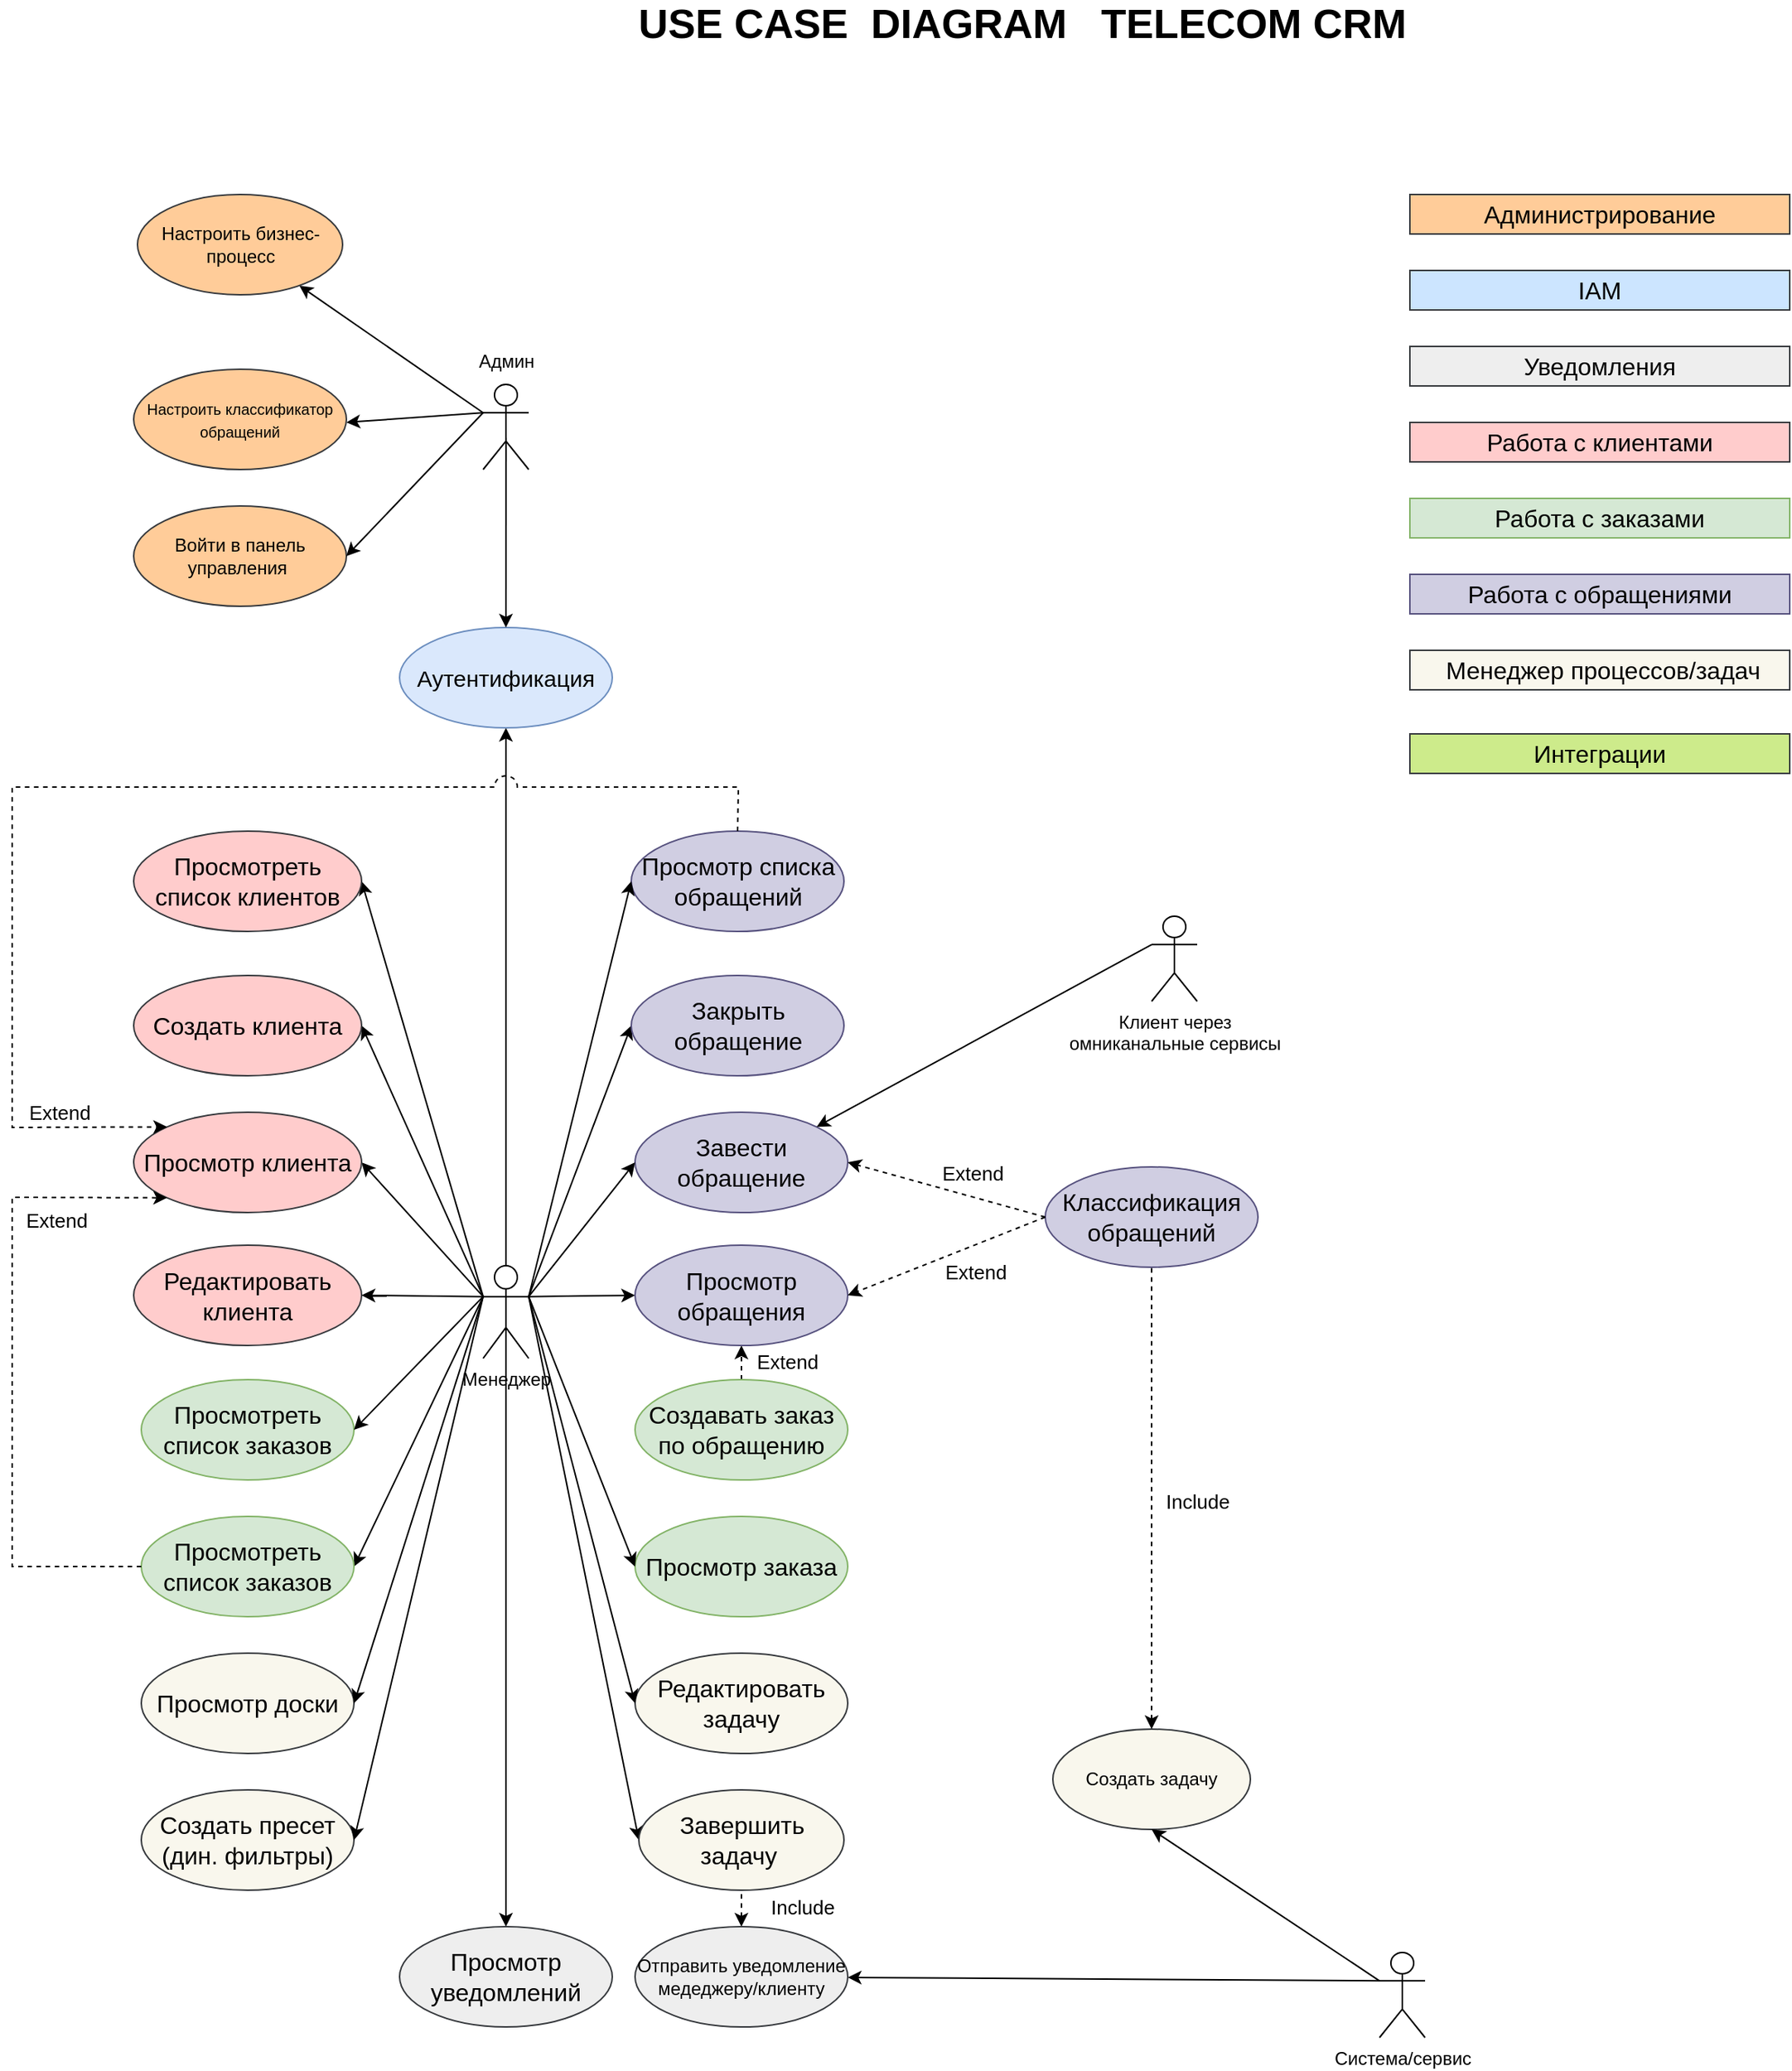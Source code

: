 <mxfile version="18.1.2" type="device" pages="2"><diagram id="3NnwOMJHamL7-VerhTuL" name="Final with Inc/Ext"><mxGraphModel dx="2195" dy="2674" grid="1" gridSize="10" guides="1" tooltips="1" connect="1" arrows="1" fold="1" page="1" pageScale="1" pageWidth="827" pageHeight="1169" math="0" shadow="0"><root><mxCell id="0"/><mxCell id="1" parent="0"/><mxCell id="HpeyTTc4D2hZRkjkHKIt-4" style="edgeStyle=none;rounded=0;orthogonalLoop=1;jettySize=auto;html=1;exitX=0.5;exitY=0.5;exitDx=0;exitDy=0;exitPerimeter=0;" parent="1" source="HpeyTTc4D2hZRkjkHKIt-22" target="HpeyTTc4D2hZRkjkHKIt-32" edge="1"><mxGeometry relative="1" as="geometry"><Array as="points"/></mxGeometry></mxCell><mxCell id="HpeyTTc4D2hZRkjkHKIt-5" style="edgeStyle=none;rounded=0;orthogonalLoop=1;jettySize=auto;html=1;startArrow=none;exitX=0.5;exitY=0;exitDx=0;exitDy=0;exitPerimeter=0;" parent="1" source="HpeyTTc4D2hZRkjkHKIt-22" target="HpeyTTc4D2hZRkjkHKIt-103" edge="1"><mxGeometry relative="1" as="geometry"/></mxCell><mxCell id="HpeyTTc4D2hZRkjkHKIt-9" style="edgeStyle=none;rounded=0;orthogonalLoop=1;jettySize=auto;html=1;entryX=1;entryY=0.5;entryDx=0;entryDy=0;exitX=0;exitY=0.333;exitDx=0;exitDy=0;exitPerimeter=0;" parent="1" source="HpeyTTc4D2hZRkjkHKIt-22" target="HpeyTTc4D2hZRkjkHKIt-109" edge="1"><mxGeometry relative="1" as="geometry"/></mxCell><mxCell id="HpeyTTc4D2hZRkjkHKIt-10" style="edgeStyle=none;rounded=0;orthogonalLoop=1;jettySize=auto;html=1;entryX=1;entryY=0.5;entryDx=0;entryDy=0;startArrow=none;exitX=0;exitY=0.333;exitDx=0;exitDy=0;exitPerimeter=0;" parent="1" source="HpeyTTc4D2hZRkjkHKIt-22" target="HpeyTTc4D2hZRkjkHKIt-52" edge="1"><mxGeometry relative="1" as="geometry"/></mxCell><mxCell id="HpeyTTc4D2hZRkjkHKIt-12" style="edgeStyle=none;rounded=0;orthogonalLoop=1;jettySize=auto;html=1;entryX=1;entryY=0.5;entryDx=0;entryDy=0;exitX=0;exitY=0.333;exitDx=0;exitDy=0;exitPerimeter=0;" parent="1" source="HpeyTTc4D2hZRkjkHKIt-22" target="HpeyTTc4D2hZRkjkHKIt-53" edge="1"><mxGeometry relative="1" as="geometry"><Array as="points"/><mxPoint x="-490" y="-300" as="sourcePoint"/></mxGeometry></mxCell><mxCell id="HpeyTTc4D2hZRkjkHKIt-14" style="edgeStyle=none;rounded=0;orthogonalLoop=1;jettySize=auto;html=1;exitX=0.5;exitY=0;exitDx=0;exitDy=0;dashed=1;entryX=0.5;entryY=1;entryDx=0;entryDy=0;" parent="1" source="HpeyTTc4D2hZRkjkHKIt-38" target="HpeyTTc4D2hZRkjkHKIt-60" edge="1"><mxGeometry relative="1" as="geometry"><mxPoint x="-470" y="40" as="sourcePoint"/><mxPoint x="-790" y="-450" as="targetPoint"/></mxGeometry></mxCell><mxCell id="Ox4HFMPkr_ggtgpwSCBv-1" value="&lt;font style=&quot;font-size: 13px&quot;&gt;Extend&lt;/font&gt;" style="edgeLabel;html=1;align=center;verticalAlign=middle;resizable=0;points=[];" parent="HpeyTTc4D2hZRkjkHKIt-14" vertex="1" connectable="0"><mxGeometry x="-0.311" y="3" relative="1" as="geometry"><mxPoint x="33" y="-4" as="offset"/></mxGeometry></mxCell><mxCell id="HpeyTTc4D2hZRkjkHKIt-15" style="edgeStyle=none;rounded=0;orthogonalLoop=1;jettySize=auto;html=1;startArrow=none;exitX=0;exitY=0.333;exitDx=0;exitDy=0;exitPerimeter=0;entryX=1;entryY=0.5;entryDx=0;entryDy=0;" parent="1" source="HpeyTTc4D2hZRkjkHKIt-22" target="HpeyTTc4D2hZRkjkHKIt-57" edge="1"><mxGeometry relative="1" as="geometry"/></mxCell><mxCell id="HpeyTTc4D2hZRkjkHKIt-17" style="edgeStyle=none;rounded=0;orthogonalLoop=1;jettySize=auto;html=1;entryX=0;entryY=0.5;entryDx=0;entryDy=0;exitX=1;exitY=0.333;exitDx=0;exitDy=0;exitPerimeter=0;" parent="1" source="HpeyTTc4D2hZRkjkHKIt-22" target="HpeyTTc4D2hZRkjkHKIt-60" edge="1"><mxGeometry relative="1" as="geometry"><mxPoint x="-470" y="-355" as="sourcePoint"/></mxGeometry></mxCell><mxCell id="HpeyTTc4D2hZRkjkHKIt-19" style="edgeStyle=none;rounded=0;orthogonalLoop=1;jettySize=auto;html=1;entryX=0;entryY=0.5;entryDx=0;entryDy=0;exitX=1;exitY=0.333;exitDx=0;exitDy=0;exitPerimeter=0;" parent="1" source="HpeyTTc4D2hZRkjkHKIt-22" target="HpeyTTc4D2hZRkjkHKIt-61" edge="1"><mxGeometry relative="1" as="geometry"><mxPoint x="-460" y="-290" as="sourcePoint"/></mxGeometry></mxCell><mxCell id="HpeyTTc4D2hZRkjkHKIt-20" style="edgeStyle=none;rounded=0;orthogonalLoop=1;jettySize=auto;html=1;entryX=0;entryY=0.5;entryDx=0;entryDy=0;exitX=1;exitY=0.333;exitDx=0;exitDy=0;exitPerimeter=0;" parent="1" source="HpeyTTc4D2hZRkjkHKIt-22" target="HpeyTTc4D2hZRkjkHKIt-106" edge="1"><mxGeometry relative="1" as="geometry"/></mxCell><mxCell id="HpeyTTc4D2hZRkjkHKIt-22" value="Менеджер" style="shape=umlActor;verticalLabelPosition=bottom;verticalAlign=top;html=1;" parent="1" vertex="1"><mxGeometry x="-490" y="-315" width="30" height="61" as="geometry"/></mxCell><mxCell id="HpeyTTc4D2hZRkjkHKIt-28" value="&lt;font style=&quot;font-size: 16px;&quot;&gt;Завести обращение&lt;/font&gt;" style="ellipse;whiteSpace=wrap;html=1;fillColor=#d0cee2;strokeColor=#56517e;" parent="1" vertex="1"><mxGeometry x="-390" y="-416" width="140" height="66" as="geometry"/></mxCell><mxCell id="HpeyTTc4D2hZRkjkHKIt-29" value="&lt;b&gt;&lt;font style=&quot;font-size: 27px&quot;&gt;USE CASE&amp;nbsp; DIAGRAM&amp;nbsp; &amp;nbsp;TELECOM CRM&lt;/font&gt;&lt;/b&gt;" style="text;html=1;strokeColor=none;fillColor=none;align=center;verticalAlign=middle;whiteSpace=wrap;rounded=0;" parent="1" vertex="1"><mxGeometry x="-500" y="-1140" width="730" height="16" as="geometry"/></mxCell><mxCell id="HpeyTTc4D2hZRkjkHKIt-32" value="&lt;font style=&quot;font-size: 16px;&quot;&gt;Просмотр&lt;br&gt;уведомлений&lt;/font&gt;" style="ellipse;whiteSpace=wrap;html=1;fillColor=#eeeeee;strokeColor=#36393d;" parent="1" vertex="1"><mxGeometry x="-545" y="120" width="140" height="66" as="geometry"/></mxCell><mxCell id="HpeyTTc4D2hZRkjkHKIt-33" style="edgeStyle=none;rounded=0;orthogonalLoop=1;jettySize=auto;html=1;entryX=1;entryY=0;entryDx=0;entryDy=0;exitX=0;exitY=0.333;exitDx=0;exitDy=0;exitPerimeter=0;" parent="1" source="HpeyTTc4D2hZRkjkHKIt-37" target="HpeyTTc4D2hZRkjkHKIt-28" edge="1"><mxGeometry relative="1" as="geometry"><mxPoint x="463.277" y="-545.135" as="targetPoint"/><mxPoint x="362.5" y="-464.239" as="sourcePoint"/></mxGeometry></mxCell><mxCell id="HpeyTTc4D2hZRkjkHKIt-38" value="&lt;span style=&quot;font-size: 12pt ; font-family: &amp;#34;calibri&amp;#34; , sans-serif&quot;&gt;Создавать заказ по обращению&lt;/span&gt;" style="ellipse;whiteSpace=wrap;html=1;fillColor=#d5e8d4;strokeColor=#82b366;" parent="1" vertex="1"><mxGeometry x="-390" y="-240" width="140" height="66" as="geometry"/></mxCell><mxCell id="HpeyTTc4D2hZRkjkHKIt-40" value="Войти в панель управления&amp;nbsp;" style="ellipse;whiteSpace=wrap;html=1;fillColor=#ffcc99;strokeColor=#36393d;" parent="1" vertex="1"><mxGeometry x="-720" y="-815" width="140" height="66" as="geometry"/></mxCell><mxCell id="HpeyTTc4D2hZRkjkHKIt-41" value="&lt;font style=&quot;font-size: 10px&quot;&gt;&lt;span style=&quot;font-family: &amp;#34;calibri&amp;#34; , sans-serif&quot;&gt;Настроить&lt;/span&gt;&amp;nbsp;классификатор обращений&lt;/font&gt;" style="ellipse;whiteSpace=wrap;html=1;fillColor=#ffcc99;strokeColor=#36393d;" parent="1" vertex="1"><mxGeometry x="-720" y="-905" width="140" height="66" as="geometry"/></mxCell><mxCell id="HpeyTTc4D2hZRkjkHKIt-42" style="edgeStyle=none;rounded=0;orthogonalLoop=1;jettySize=auto;html=1;exitX=0;exitY=0.333;exitDx=0;exitDy=0;exitPerimeter=0;" parent="1" source="HpeyTTc4D2hZRkjkHKIt-45" edge="1"><mxGeometry relative="1" as="geometry"><mxPoint x="-580" y="-870" as="targetPoint"/></mxGeometry></mxCell><mxCell id="HpeyTTc4D2hZRkjkHKIt-43" style="edgeStyle=none;rounded=0;orthogonalLoop=1;jettySize=auto;html=1;exitX=0;exitY=0.333;exitDx=0;exitDy=0;exitPerimeter=0;entryX=1;entryY=0.5;entryDx=0;entryDy=0;" parent="1" source="HpeyTTc4D2hZRkjkHKIt-45" target="HpeyTTc4D2hZRkjkHKIt-40" edge="1"><mxGeometry relative="1" as="geometry"/></mxCell><mxCell id="HpeyTTc4D2hZRkjkHKIt-44" style="edgeStyle=none;rounded=0;orthogonalLoop=1;jettySize=auto;html=1;exitX=0;exitY=0.333;exitDx=0;exitDy=0;exitPerimeter=0;" parent="1" source="HpeyTTc4D2hZRkjkHKIt-45" target="HpeyTTc4D2hZRkjkHKIt-78" edge="1"><mxGeometry relative="1" as="geometry"/></mxCell><mxCell id="HpeyTTc4D2hZRkjkHKIt-45" value="Админ" style="shape=umlActor;verticalLabelPosition=bottom;verticalAlign=top;html=1;align=center;horizontal=1;spacingRight=0;spacingTop=-85;" parent="1" vertex="1"><mxGeometry x="-490" y="-895" width="30" height="56" as="geometry"/></mxCell><mxCell id="HpeyTTc4D2hZRkjkHKIt-47" value="&lt;span style=&quot;font-size: 12pt ; font-family: &amp;#34;calibri&amp;#34; , sans-serif&quot;&gt;IAM&lt;/span&gt;" style="rounded=0;whiteSpace=wrap;html=1;fillColor=#cce5ff;strokeColor=#36393d;" parent="1" vertex="1"><mxGeometry x="120" y="-970" width="250" height="26" as="geometry"/></mxCell><mxCell id="HpeyTTc4D2hZRkjkHKIt-48" value="&lt;span style=&quot;font-size: 12pt ; font-family: &amp;quot;calibri&amp;quot; , sans-serif&quot;&gt;Уведомления&lt;/span&gt;" style="rounded=0;whiteSpace=wrap;html=1;fillColor=#eeeeee;strokeColor=#36393d;" parent="1" vertex="1"><mxGeometry x="120" y="-920" width="250" height="26" as="geometry"/></mxCell><mxCell id="HpeyTTc4D2hZRkjkHKIt-50" value="&lt;font face=&quot;calibri, sans-serif&quot;&gt;&lt;span style=&quot;font-size: 16px&quot;&gt;Администрирование&lt;/span&gt;&lt;/font&gt;" style="rounded=0;whiteSpace=wrap;html=1;fillColor=#ffcc99;strokeColor=#36393d;" parent="1" vertex="1"><mxGeometry x="120" y="-1020" width="250" height="26" as="geometry"/></mxCell><mxCell id="HpeyTTc4D2hZRkjkHKIt-51" value="&lt;span style=&quot;font-size: 12pt ; font-family: &amp;#34;calibri&amp;#34; , sans-serif&quot;&gt;Работа с клиентами&lt;/span&gt;" style="rounded=0;whiteSpace=wrap;html=1;fillColor=#ffcccc;strokeColor=#36393d;" parent="1" vertex="1"><mxGeometry x="120" y="-870" width="250" height="26" as="geometry"/></mxCell><mxCell id="HpeyTTc4D2hZRkjkHKIt-52" value="&lt;span style=&quot;font-size: 12pt ; font-family: &amp;#34;calibri&amp;#34; , sans-serif&quot;&gt;Просмотреть список клиентов&lt;/span&gt;" style="ellipse;whiteSpace=wrap;html=1;fillColor=#ffcccc;strokeColor=#36393d;" parent="1" vertex="1"><mxGeometry x="-720" y="-601" width="150" height="66" as="geometry"/></mxCell><mxCell id="HpeyTTc4D2hZRkjkHKIt-53" value="&lt;span style=&quot;font-size: 12pt ; font-family: &amp;#34;calibri&amp;#34; , sans-serif&quot;&gt;Создать клиента&lt;/span&gt;" style="ellipse;whiteSpace=wrap;html=1;fillColor=#ffcccc;strokeColor=#36393d;" parent="1" vertex="1"><mxGeometry x="-720" y="-506" width="150" height="66" as="geometry"/></mxCell><mxCell id="HpeyTTc4D2hZRkjkHKIt-54" value="&lt;span style=&quot;font-size: 12pt ; font-family: &amp;#34;calibri&amp;#34; , sans-serif&quot;&gt;Работа с заказами&lt;/span&gt;" style="rounded=0;whiteSpace=wrap;html=1;fillColor=#d5e8d4;strokeColor=#82b366;" parent="1" vertex="1"><mxGeometry x="120" y="-820" width="250" height="26" as="geometry"/></mxCell><mxCell id="HpeyTTc4D2hZRkjkHKIt-57" value="&lt;span style=&quot;font-size: 12pt ; font-family: &amp;#34;calibri&amp;#34; , sans-serif&quot;&gt;Просмотреть список заказов&lt;/span&gt;" style="ellipse;whiteSpace=wrap;html=1;fillColor=#d5e8d4;strokeColor=#82b366;" parent="1" vertex="1"><mxGeometry x="-715" y="-150" width="140" height="66" as="geometry"/></mxCell><mxCell id="HpeyTTc4D2hZRkjkHKIt-59" value="&lt;span style=&quot;font-size: 12pt ; font-family: &amp;#34;calibri&amp;#34; , sans-serif&quot;&gt;Работа с обращениями&lt;/span&gt;" style="rounded=0;whiteSpace=wrap;html=1;fillColor=#d0cee2;strokeColor=#56517e;" parent="1" vertex="1"><mxGeometry x="120" y="-770" width="250" height="26" as="geometry"/></mxCell><mxCell id="HpeyTTc4D2hZRkjkHKIt-60" value="&lt;span style=&quot;font-size: 12pt ; font-family: &amp;#34;calibri&amp;#34; , sans-serif&quot;&gt;Просмотр обращения&lt;/span&gt;" style="ellipse;whiteSpace=wrap;html=1;fillColor=#d0cee2;strokeColor=#56517e;" parent="1" vertex="1"><mxGeometry x="-390" y="-328.5" width="140" height="66" as="geometry"/></mxCell><mxCell id="HpeyTTc4D2hZRkjkHKIt-61" value="&lt;span style=&quot;font-size: 12pt ; font-family: &amp;#34;calibri&amp;#34; , sans-serif&quot;&gt;Закрыть обращение&lt;/span&gt;" style="ellipse;whiteSpace=wrap;html=1;fillColor=#d0cee2;strokeColor=#56517e;" parent="1" vertex="1"><mxGeometry x="-392.5" y="-506" width="140" height="66" as="geometry"/></mxCell><mxCell id="HpeyTTc4D2hZRkjkHKIt-62" value="&lt;span style=&quot;font-size: 12pt ; font-family: &amp;quot;calibri&amp;quot; , sans-serif&quot;&gt;&amp;nbsp;Менеджер процессов/задач&lt;/span&gt;" style="rounded=0;whiteSpace=wrap;html=1;fillColor=#f9f7ed;strokeColor=#36393d;" parent="1" vertex="1"><mxGeometry x="120" y="-720" width="250" height="26" as="geometry"/></mxCell><mxCell id="HpeyTTc4D2hZRkjkHKIt-66" style="edgeStyle=none;rounded=0;orthogonalLoop=1;jettySize=auto;html=1;dashed=1;entryX=0.5;entryY=1;entryDx=0;entryDy=0;startArrow=classic;startFill=1;endArrow=none;endFill=0;exitX=0.5;exitY=0;exitDx=0;exitDy=0;" parent="1" source="HpeyTTc4D2hZRkjkHKIt-83" target="HpeyTTc4D2hZRkjkHKIt-106" edge="1"><mxGeometry relative="1" as="geometry"><mxPoint x="372.5" y="127.5" as="sourcePoint"/><Array as="points"/></mxGeometry></mxCell><mxCell id="xK4H1abMhEb2v76xW1Be-6" value="&lt;font style=&quot;font-size: 13px;&quot;&gt;Include&lt;/font&gt;" style="edgeLabel;html=1;align=center;verticalAlign=middle;resizable=0;points=[];fontSize=16;labelBackgroundColor=none;" parent="HpeyTTc4D2hZRkjkHKIt-66" vertex="1" connectable="0"><mxGeometry x="0.767" y="-4" relative="1" as="geometry"><mxPoint x="36" y="7" as="offset"/></mxGeometry></mxCell><mxCell id="HpeyTTc4D2hZRkjkHKIt-67" value="&lt;span style=&quot;text-indent: -24px&quot;&gt;Создать задачу&lt;/span&gt;" style="ellipse;whiteSpace=wrap;html=1;fillColor=#f9f7ed;strokeColor=#36393d;" parent="1" vertex="1"><mxGeometry x="-115" y="-10" width="130" height="66" as="geometry"/></mxCell><mxCell id="HpeyTTc4D2hZRkjkHKIt-69" style="edgeStyle=none;rounded=0;orthogonalLoop=1;jettySize=auto;html=1;entryX=0.5;entryY=1;entryDx=0;entryDy=0;exitX=0;exitY=0.333;exitDx=0;exitDy=0;exitPerimeter=0;" parent="1" source="HpeyTTc4D2hZRkjkHKIt-73" target="HpeyTTc4D2hZRkjkHKIt-67" edge="1"><mxGeometry relative="1" as="geometry"/></mxCell><mxCell id="HpeyTTc4D2hZRkjkHKIt-73" value="Система/сервис" style="shape=umlActor;html=1;verticalLabelPosition=bottom;verticalAlign=top;align=center;fillColor=#ffffff;" parent="1" vertex="1"><mxGeometry x="100" y="137" width="30" height="56" as="geometry"/></mxCell><mxCell id="HpeyTTc4D2hZRkjkHKIt-74" style="edgeStyle=none;rounded=0;orthogonalLoop=1;jettySize=auto;html=1;exitX=0;exitY=0.333;exitDx=0;exitDy=0;exitPerimeter=0;" parent="1" source="HpeyTTc4D2hZRkjkHKIt-73" target="HpeyTTc4D2hZRkjkHKIt-83" edge="1"><mxGeometry relative="1" as="geometry"/></mxCell><mxCell id="HpeyTTc4D2hZRkjkHKIt-78" value="&lt;span style=&quot;font-family: &amp;#34;calibri&amp;#34; , sans-serif&quot;&gt;&lt;font style=&quot;font-size: 12px&quot;&gt;Настроить бизнес-процесс&lt;/font&gt;&lt;/span&gt;" style="ellipse;whiteSpace=wrap;html=1;fillColor=#ffcc99;strokeColor=#36393d;" parent="1" vertex="1"><mxGeometry x="-717.5" y="-1020" width="135" height="66" as="geometry"/></mxCell><mxCell id="HpeyTTc4D2hZRkjkHKIt-79" value="&lt;span style=&quot;font-size: 12pt ; font-family: &amp;quot;calibri&amp;quot; , sans-serif&quot;&gt;Интеграции&lt;/span&gt;" style="rounded=0;whiteSpace=wrap;html=1;fillColor=#cdeb8b;strokeColor=#36393d;" parent="1" vertex="1"><mxGeometry x="120" y="-665" width="250" height="26" as="geometry"/></mxCell><mxCell id="HpeyTTc4D2hZRkjkHKIt-83" value="&lt;font style=&quot;font-size: 12px;&quot;&gt;Отправить уведомление медеджеру/клиенту&lt;/font&gt;" style="ellipse;whiteSpace=wrap;html=1;fillColor=#eeeeee;strokeColor=#36393d;" parent="1" vertex="1"><mxGeometry x="-390" y="120" width="140" height="66" as="geometry"/></mxCell><mxCell id="HpeyTTc4D2hZRkjkHKIt-93" style="edgeStyle=none;rounded=0;orthogonalLoop=1;jettySize=auto;html=1;entryX=0;entryY=0.5;entryDx=0;entryDy=0;exitX=1;exitY=0.333;exitDx=0;exitDy=0;exitPerimeter=0;" parent="1" source="HpeyTTc4D2hZRkjkHKIt-22" target="HpeyTTc4D2hZRkjkHKIt-28" edge="1"><mxGeometry relative="1" as="geometry"><mxPoint x="-80" y="-593.333" as="sourcePoint"/><mxPoint x="40" y="-640" as="targetPoint"/></mxGeometry></mxCell><mxCell id="HpeyTTc4D2hZRkjkHKIt-94" value="&lt;span style=&quot;font-size: 12pt ; font-family: &amp;quot;calibri&amp;quot; , sans-serif&quot;&gt;Создать пресет (дин. фильтры)&lt;/span&gt;" style="ellipse;whiteSpace=wrap;html=1;fillColor=#f9f7ed;strokeColor=#36393d;" parent="1" vertex="1"><mxGeometry x="-715" y="30" width="140" height="66" as="geometry"/></mxCell><mxCell id="HpeyTTc4D2hZRkjkHKIt-95" value="" style="edgeStyle=none;rounded=0;orthogonalLoop=1;jettySize=auto;html=1;exitX=0;exitY=0.333;exitDx=0;exitDy=0;exitPerimeter=0;entryX=1;entryY=0.5;entryDx=0;entryDy=0;" parent="1" source="HpeyTTc4D2hZRkjkHKIt-22" target="HpeyTTc4D2hZRkjkHKIt-94" edge="1"><mxGeometry relative="1" as="geometry"><mxPoint x="-630" y="-829.412" as="sourcePoint"/></mxGeometry></mxCell><mxCell id="HpeyTTc4D2hZRkjkHKIt-96" value="&lt;span style=&quot;font-family: &amp;#34;calibri&amp;#34; , sans-serif ; font-size: 16px&quot;&gt;Классификация обращений&lt;/span&gt;" style="ellipse;whiteSpace=wrap;html=1;fillColor=#d0cee2;strokeColor=#56517e;" parent="1" vertex="1"><mxGeometry x="-120" y="-380" width="140" height="66" as="geometry"/></mxCell><mxCell id="HpeyTTc4D2hZRkjkHKIt-98" value="&lt;span style=&quot;font-size: 12pt ; font-family: &amp;#34;calibri&amp;#34; , sans-serif&quot;&gt;Редактировать задачу&lt;/span&gt;" style="ellipse;whiteSpace=wrap;html=1;fillColor=#f9f7ed;strokeColor=#36393d;" parent="1" vertex="1"><mxGeometry x="-390" y="-60" width="140" height="66" as="geometry"/></mxCell><mxCell id="HpeyTTc4D2hZRkjkHKIt-99" value="" style="edgeStyle=none;rounded=0;orthogonalLoop=1;jettySize=auto;html=1;exitX=1;exitY=0.333;exitDx=0;exitDy=0;exitPerimeter=0;entryX=0;entryY=0.5;entryDx=0;entryDy=0;" parent="1" source="HpeyTTc4D2hZRkjkHKIt-22" target="HpeyTTc4D2hZRkjkHKIt-98" edge="1"><mxGeometry relative="1" as="geometry"><mxPoint x="-110" y="-598.333" as="sourcePoint"/><mxPoint x="-470.244" y="-582.92" as="targetPoint"/></mxGeometry></mxCell><mxCell id="HpeyTTc4D2hZRkjkHKIt-100" value="&lt;span style=&quot;font-size: 12pt ; font-family: &amp;#34;calibri&amp;#34; , sans-serif&quot;&gt;Просмотр списка обращений&lt;/span&gt;" style="ellipse;whiteSpace=wrap;html=1;fillColor=#d0cee2;strokeColor=#56517e;" parent="1" vertex="1"><mxGeometry x="-392.5" y="-601" width="140" height="66" as="geometry"/></mxCell><mxCell id="HpeyTTc4D2hZRkjkHKIt-101" style="edgeStyle=none;rounded=0;orthogonalLoop=1;jettySize=auto;html=1;entryX=0;entryY=0.5;entryDx=0;entryDy=0;exitX=1;exitY=0.333;exitDx=0;exitDy=0;exitPerimeter=0;" parent="1" source="HpeyTTc4D2hZRkjkHKIt-22" target="HpeyTTc4D2hZRkjkHKIt-100" edge="1"><mxGeometry relative="1" as="geometry"><mxPoint x="-130" y="-515" as="sourcePoint"/><mxPoint x="-209.96" y="-522.97" as="targetPoint"/></mxGeometry></mxCell><mxCell id="HpeyTTc4D2hZRkjkHKIt-103" value="&lt;font style=&quot;font-size: 15px&quot;&gt;Аутентификация&lt;/font&gt;" style="ellipse;whiteSpace=wrap;html=1;fillColor=#dae8fc;strokeColor=#6c8ebf;" parent="1" vertex="1"><mxGeometry x="-545" y="-735" width="140" height="66" as="geometry"/></mxCell><mxCell id="HpeyTTc4D2hZRkjkHKIt-106" value="&lt;span style=&quot;font-size: 12pt ; font-family: &amp;#34;calibri&amp;#34; , sans-serif&quot;&gt;Завершить задачу&amp;nbsp;&lt;/span&gt;" style="ellipse;whiteSpace=wrap;html=1;fillColor=#f9f7ed;strokeColor=#36393d;" parent="1" vertex="1"><mxGeometry x="-387.5" y="30" width="135" height="66" as="geometry"/></mxCell><mxCell id="HpeyTTc4D2hZRkjkHKIt-109" value="&lt;span style=&quot;font-family: calibri, sans-serif; font-size: 16px;&quot;&gt;Просмотр клиента&lt;/span&gt;" style="ellipse;whiteSpace=wrap;html=1;fillColor=#ffcccc;strokeColor=#36393d;" parent="1" vertex="1"><mxGeometry x="-720" y="-416" width="150" height="66" as="geometry"/></mxCell><mxCell id="Ox4HFMPkr_ggtgpwSCBv-10" style="edgeStyle=none;rounded=0;orthogonalLoop=1;jettySize=auto;html=1;exitX=0;exitY=0.5;exitDx=0;exitDy=0;dashed=1;entryX=1;entryY=0.5;entryDx=0;entryDy=0;" parent="1" source="HpeyTTc4D2hZRkjkHKIt-96" target="HpeyTTc4D2hZRkjkHKIt-28" edge="1"><mxGeometry relative="1" as="geometry"><mxPoint x="-800" y="-480" as="sourcePoint"/><mxPoint x="-710" y="-480" as="targetPoint"/></mxGeometry></mxCell><mxCell id="Ox4HFMPkr_ggtgpwSCBv-11" value="&lt;font style=&quot;font-size: 13px&quot;&gt;Extend&lt;/font&gt;" style="edgeLabel;html=1;align=center;verticalAlign=middle;resizable=0;points=[];" parent="Ox4HFMPkr_ggtgpwSCBv-10" vertex="1" connectable="0"><mxGeometry x="-0.311" y="3" relative="1" as="geometry"><mxPoint x="-3" y="-20" as="offset"/></mxGeometry></mxCell><mxCell id="Ox4HFMPkr_ggtgpwSCBv-21" style="edgeStyle=none;rounded=0;orthogonalLoop=1;jettySize=auto;html=1;startArrow=none;entryX=0.5;entryY=0;entryDx=0;entryDy=0;exitX=0.503;exitY=0.629;exitDx=0;exitDy=0;exitPerimeter=0;" parent="1" source="HpeyTTc4D2hZRkjkHKIt-45" target="HpeyTTc4D2hZRkjkHKIt-103" edge="1"><mxGeometry relative="1" as="geometry"><mxPoint x="40" y="-700" as="sourcePoint"/><mxPoint x="-463.867" y="-705.005" as="targetPoint"/><Array as="points"/></mxGeometry></mxCell><mxCell id="Ox4HFMPkr_ggtgpwSCBv-27" value="&lt;span style=&quot;font-size: 12pt ; font-family: &amp;#34;calibri&amp;#34; , sans-serif&quot;&gt;Просмотр доски&lt;/span&gt;" style="ellipse;whiteSpace=wrap;html=1;fillColor=#f9f7ed;strokeColor=#36393d;" parent="1" vertex="1"><mxGeometry x="-715" y="-60" width="140" height="66" as="geometry"/></mxCell><mxCell id="Ox4HFMPkr_ggtgpwSCBv-28" style="edgeStyle=none;rounded=0;orthogonalLoop=1;jettySize=auto;html=1;exitX=0;exitY=0.333;exitDx=0;exitDy=0;exitPerimeter=0;entryX=1;entryY=0.5;entryDx=0;entryDy=0;" parent="1" source="HpeyTTc4D2hZRkjkHKIt-22" target="Ox4HFMPkr_ggtgpwSCBv-27" edge="1"><mxGeometry relative="1" as="geometry"><mxPoint x="-480" y="-283.333" as="sourcePoint"/><mxPoint x="-570" y="-390" as="targetPoint"/></mxGeometry></mxCell><mxCell id="-CYuceVDmBDDfEmtfyvd-4" style="edgeStyle=none;rounded=0;orthogonalLoop=1;jettySize=auto;html=1;dashed=1;entryX=0;entryY=1;entryDx=0;entryDy=0;exitX=0;exitY=0.5;exitDx=0;exitDy=0;" parent="1" source="HpeyTTc4D2hZRkjkHKIt-57" target="HpeyTTc4D2hZRkjkHKIt-109" edge="1"><mxGeometry relative="1" as="geometry"><mxPoint x="-717.5" y="7.5" as="sourcePoint"/><mxPoint x="-310" y="-318.5" as="targetPoint"/><Array as="points"><mxPoint x="-800" y="-117"/><mxPoint x="-800" y="-360"/></Array></mxGeometry></mxCell><mxCell id="-CYuceVDmBDDfEmtfyvd-5" value="&lt;font style=&quot;font-size: 13px&quot;&gt;Extend&lt;/font&gt;" style="edgeLabel;html=1;align=center;verticalAlign=middle;resizable=0;points=[];" parent="-CYuceVDmBDDfEmtfyvd-4" vertex="1" connectable="0"><mxGeometry x="-0.311" y="3" relative="1" as="geometry"><mxPoint x="32" y="-165" as="offset"/></mxGeometry></mxCell><mxCell id="HpeyTTc4D2hZRkjkHKIt-37" value="Клиент через&lt;br&gt;омниканальные сервисы" style="shape=umlActor;verticalLabelPosition=bottom;verticalAlign=top;html=1;" parent="1" vertex="1"><mxGeometry x="-50" y="-545" width="30" height="56" as="geometry"/></mxCell><mxCell id="-CYuceVDmBDDfEmtfyvd-6" value="" style="edgeStyle=none;rounded=0;orthogonalLoop=1;jettySize=auto;html=1;dashed=1;entryX=0.5;entryY=1;entryDx=0;entryDy=0;startArrow=classic;startFill=1;endArrow=none;endFill=0;exitX=0.5;exitY=0;exitDx=0;exitDy=0;" parent="1" source="HpeyTTc4D2hZRkjkHKIt-67" target="HpeyTTc4D2hZRkjkHKIt-96" edge="1"><mxGeometry relative="1" as="geometry"><Array as="points"/><mxPoint x="247.5" y="-70" as="sourcePoint"/><mxPoint x="-270.503" y="-356.251" as="targetPoint"/></mxGeometry></mxCell><mxCell id="-CYuceVDmBDDfEmtfyvd-7" value="&lt;font style=&quot;font-size: 13px;&quot;&gt;Include&lt;/font&gt;" style="edgeLabel;html=1;align=center;verticalAlign=middle;resizable=0;points=[];fontSize=16;labelBackgroundColor=none;" parent="-CYuceVDmBDDfEmtfyvd-6" vertex="1" connectable="0"><mxGeometry x="-0.174" y="1" relative="1" as="geometry"><mxPoint x="31" y="-26" as="offset"/></mxGeometry></mxCell><mxCell id="-CYuceVDmBDDfEmtfyvd-9" style="edgeStyle=none;rounded=0;orthogonalLoop=1;jettySize=auto;html=1;exitX=0;exitY=0.5;exitDx=0;exitDy=0;dashed=1;entryX=1;entryY=0.5;entryDx=0;entryDy=0;" parent="1" source="HpeyTTc4D2hZRkjkHKIt-96" target="HpeyTTc4D2hZRkjkHKIt-60" edge="1"><mxGeometry relative="1" as="geometry"><mxPoint x="-110" y="-335" as="sourcePoint"/><mxPoint x="-244.138" y="-359.145" as="targetPoint"/></mxGeometry></mxCell><mxCell id="-CYuceVDmBDDfEmtfyvd-10" value="&lt;font style=&quot;font-size: 13px&quot;&gt;Extend&lt;/font&gt;" style="edgeLabel;html=1;align=center;verticalAlign=middle;resizable=0;points=[];" parent="-CYuceVDmBDDfEmtfyvd-9" vertex="1" connectable="0"><mxGeometry x="-0.311" y="3" relative="1" as="geometry"><mxPoint x="-3" y="15" as="offset"/></mxGeometry></mxCell><mxCell id="-CYuceVDmBDDfEmtfyvd-13" value="&lt;span style=&quot;font-size: 12pt ; font-family: &amp;#34;calibri&amp;#34; , sans-serif&quot;&gt;Просмотреть список заказов&lt;/span&gt;" style="ellipse;whiteSpace=wrap;html=1;fillColor=#d5e8d4;strokeColor=#82b366;" parent="1" vertex="1"><mxGeometry x="-715" y="-240" width="140" height="66" as="geometry"/></mxCell><mxCell id="-CYuceVDmBDDfEmtfyvd-14" value="&lt;span style=&quot;font-family: calibri, sans-serif; font-size: 16px;&quot;&gt;Редактировать клиента&lt;/span&gt;" style="ellipse;whiteSpace=wrap;html=1;fillColor=#ffcccc;strokeColor=#36393d;" parent="1" vertex="1"><mxGeometry x="-720" y="-328.5" width="150" height="66" as="geometry"/></mxCell><mxCell id="-CYuceVDmBDDfEmtfyvd-16" style="edgeStyle=none;rounded=0;orthogonalLoop=1;jettySize=auto;html=1;entryX=1;entryY=0.5;entryDx=0;entryDy=0;exitX=0;exitY=0.333;exitDx=0;exitDy=0;exitPerimeter=0;" parent="1" source="HpeyTTc4D2hZRkjkHKIt-22" target="-CYuceVDmBDDfEmtfyvd-14" edge="1"><mxGeometry relative="1" as="geometry"><mxPoint x="-480" y="-283.333" as="sourcePoint"/><mxPoint x="-560" y="-371" as="targetPoint"/></mxGeometry></mxCell><mxCell id="-CYuceVDmBDDfEmtfyvd-18" value="&lt;span style=&quot;font-size: 12pt ; font-family: &amp;quot;calibri&amp;quot; , sans-serif&quot;&gt;Просмотр заказа&lt;/span&gt;" style="ellipse;whiteSpace=wrap;html=1;fillColor=#d5e8d4;strokeColor=#82b366;" parent="1" vertex="1"><mxGeometry x="-390" y="-150" width="140" height="66" as="geometry"/></mxCell><mxCell id="-CYuceVDmBDDfEmtfyvd-19" style="edgeStyle=none;rounded=0;orthogonalLoop=1;jettySize=auto;html=1;entryX=0;entryY=0.5;entryDx=0;entryDy=0;exitX=1;exitY=0.333;exitDx=0;exitDy=0;exitPerimeter=0;" parent="1" source="HpeyTTc4D2hZRkjkHKIt-22" target="-CYuceVDmBDDfEmtfyvd-18" edge="1"><mxGeometry relative="1" as="geometry"><mxPoint x="-450" y="-283.333" as="sourcePoint"/><mxPoint x="-375" y="27.5" as="targetPoint"/></mxGeometry></mxCell><mxCell id="-CYuceVDmBDDfEmtfyvd-20" style="edgeStyle=none;rounded=0;orthogonalLoop=1;jettySize=auto;html=1;startArrow=none;exitX=0;exitY=0.333;exitDx=0;exitDy=0;exitPerimeter=0;entryX=1;entryY=0.5;entryDx=0;entryDy=0;" parent="1" source="HpeyTTc4D2hZRkjkHKIt-22" target="-CYuceVDmBDDfEmtfyvd-13" edge="1"><mxGeometry relative="1" as="geometry"><mxPoint x="-480" y="-283.333" as="sourcePoint"/><mxPoint x="-565" y="-105" as="targetPoint"/></mxGeometry></mxCell><mxCell id="-CYuceVDmBDDfEmtfyvd-21" style="edgeStyle=none;rounded=0;orthogonalLoop=1;jettySize=auto;html=1;dashed=1;entryX=0;entryY=0;entryDx=0;entryDy=0;exitX=0.5;exitY=0;exitDx=0;exitDy=0;shadow=0;jumpStyle=arc;jumpSize=15;" parent="1" source="HpeyTTc4D2hZRkjkHKIt-100" target="HpeyTTc4D2hZRkjkHKIt-109" edge="1"><mxGeometry relative="1" as="geometry"><mxPoint x="-705.0" y="-105" as="sourcePoint"/><mxPoint x="-710.0" y="-371" as="targetPoint"/><Array as="points"><mxPoint x="-322" y="-630"/><mxPoint x="-800" y="-630"/><mxPoint x="-800" y="-406"/></Array></mxGeometry></mxCell><mxCell id="-CYuceVDmBDDfEmtfyvd-22" value="&lt;font style=&quot;font-size: 13px&quot;&gt;Extend&lt;/font&gt;" style="edgeLabel;html=1;align=center;verticalAlign=middle;resizable=0;points=[];" parent="-CYuceVDmBDDfEmtfyvd-21" vertex="1" connectable="0"><mxGeometry x="-0.311" y="3" relative="1" as="geometry"><mxPoint x="-189" y="211" as="offset"/></mxGeometry></mxCell></root></mxGraphModel></diagram><diagram id="TyHwFWfW4JgvhnU0NJCB" name="Mind"><mxGraphModel dx="3085" dy="2279" grid="1" gridSize="10" guides="1" tooltips="1" connect="1" arrows="1" fold="1" page="1" pageScale="1" pageWidth="1654" pageHeight="1169" math="0" shadow="0"><root><mxCell id="0"/><mxCell id="1" parent="0"/><mxCell id="uNHOu0wsUaq38byprONM-5" style="rounded=0;orthogonalLoop=1;jettySize=auto;html=1;" parent="1" source="OVCkLsnIttcMwnBDrOLc-1" target="OVCkLsnIttcMwnBDrOLc-2" edge="1"><mxGeometry relative="1" as="geometry"><Array as="points"/></mxGeometry></mxCell><mxCell id="uNHOu0wsUaq38byprONM-17" style="edgeStyle=none;rounded=0;orthogonalLoop=1;jettySize=auto;html=1;" parent="1" source="OVCkLsnIttcMwnBDrOLc-1" target="uNHOu0wsUaq38byprONM-12" edge="1"><mxGeometry relative="1" as="geometry"/></mxCell><mxCell id="uNHOu0wsUaq38byprONM-28" style="edgeStyle=none;rounded=0;orthogonalLoop=1;jettySize=auto;html=1;" parent="1" source="OVCkLsnIttcMwnBDrOLc-1" target="uNHOu0wsUaq38byprONM-24" edge="1"><mxGeometry relative="1" as="geometry"/></mxCell><mxCell id="uNHOu0wsUaq38byprONM-31" style="edgeStyle=none;rounded=0;orthogonalLoop=1;jettySize=auto;html=1;" parent="1" source="OVCkLsnIttcMwnBDrOLc-1" target="uNHOu0wsUaq38byprONM-29" edge="1"><mxGeometry relative="1" as="geometry"><Array as="points"/></mxGeometry></mxCell><mxCell id="uNHOu0wsUaq38byprONM-32" style="edgeStyle=none;rounded=0;orthogonalLoop=1;jettySize=auto;html=1;" parent="1" source="OVCkLsnIttcMwnBDrOLc-1" target="uNHOu0wsUaq38byprONM-9" edge="1"><mxGeometry relative="1" as="geometry"/></mxCell><mxCell id="uNHOu0wsUaq38byprONM-33" style="edgeStyle=none;rounded=0;orthogonalLoop=1;jettySize=auto;html=1;" parent="1" source="OVCkLsnIttcMwnBDrOLc-1" target="uNHOu0wsUaq38byprONM-11" edge="1"><mxGeometry relative="1" as="geometry"/></mxCell><mxCell id="uNHOu0wsUaq38byprONM-34" style="edgeStyle=none;rounded=0;orthogonalLoop=1;jettySize=auto;html=1;entryX=0.1;entryY=0.134;entryDx=0;entryDy=0;entryPerimeter=0;" parent="1" source="OVCkLsnIttcMwnBDrOLc-1" target="uNHOu0wsUaq38byprONM-15" edge="1"><mxGeometry relative="1" as="geometry"/></mxCell><mxCell id="uNHOu0wsUaq38byprONM-41" style="edgeStyle=none;rounded=0;orthogonalLoop=1;jettySize=auto;html=1;" parent="1" source="OVCkLsnIttcMwnBDrOLc-1" target="uNHOu0wsUaq38byprONM-40" edge="1"><mxGeometry relative="1" as="geometry"><Array as="points"/></mxGeometry></mxCell><mxCell id="WQ1lHHTcPGp4DbD6h9gP-20" style="edgeStyle=none;rounded=0;orthogonalLoop=1;jettySize=auto;html=1;entryX=-0.011;entryY=0.349;entryDx=0;entryDy=0;entryPerimeter=0;" parent="1" source="OVCkLsnIttcMwnBDrOLc-1" target="WQ1lHHTcPGp4DbD6h9gP-14" edge="1"><mxGeometry relative="1" as="geometry"/></mxCell><mxCell id="WQ1lHHTcPGp4DbD6h9gP-21" style="edgeStyle=none;rounded=0;orthogonalLoop=1;jettySize=auto;html=1;entryX=0;entryY=0.5;entryDx=0;entryDy=0;" parent="1" source="OVCkLsnIttcMwnBDrOLc-1" target="WQ1lHHTcPGp4DbD6h9gP-12" edge="1"><mxGeometry relative="1" as="geometry"/></mxCell><mxCell id="WQ1lHHTcPGp4DbD6h9gP-22" style="edgeStyle=none;rounded=0;orthogonalLoop=1;jettySize=auto;html=1;" parent="1" source="OVCkLsnIttcMwnBDrOLc-1" target="WQ1lHHTcPGp4DbD6h9gP-13" edge="1"><mxGeometry relative="1" as="geometry"><Array as="points"><mxPoint x="240" y="386"/></Array></mxGeometry></mxCell><mxCell id="WQ1lHHTcPGp4DbD6h9gP-23" style="edgeStyle=none;rounded=0;orthogonalLoop=1;jettySize=auto;html=1;" parent="1" source="OVCkLsnIttcMwnBDrOLc-1" target="WQ1lHHTcPGp4DbD6h9gP-15" edge="1"><mxGeometry relative="1" as="geometry"><Array as="points"><mxPoint x="340" y="400"/></Array></mxGeometry></mxCell><mxCell id="WQ1lHHTcPGp4DbD6h9gP-30" style="edgeStyle=none;rounded=0;orthogonalLoop=1;jettySize=auto;html=1;entryX=0.003;entryY=0.343;entryDx=0;entryDy=0;entryPerimeter=0;" parent="1" source="OVCkLsnIttcMwnBDrOLc-1" target="WQ1lHHTcPGp4DbD6h9gP-27" edge="1"><mxGeometry relative="1" as="geometry"/></mxCell><mxCell id="WQ1lHHTcPGp4DbD6h9gP-31" style="edgeStyle=none;rounded=0;orthogonalLoop=1;jettySize=auto;html=1;" parent="1" source="OVCkLsnIttcMwnBDrOLc-1" target="uNHOu0wsUaq38byprONM-38" edge="1"><mxGeometry relative="1" as="geometry"/></mxCell><mxCell id="WQ1lHHTcPGp4DbD6h9gP-32" style="edgeStyle=none;rounded=0;orthogonalLoop=1;jettySize=auto;html=1;startArrow=none;" parent="1" source="WQ1lHHTcPGp4DbD6h9gP-14" target="WQ1lHHTcPGp4DbD6h9gP-28" edge="1"><mxGeometry relative="1" as="geometry"/></mxCell><mxCell id="WQ1lHHTcPGp4DbD6h9gP-33" style="edgeStyle=none;rounded=0;orthogonalLoop=1;jettySize=auto;html=1;" parent="1" source="OVCkLsnIttcMwnBDrOLc-1" target="WQ1lHHTcPGp4DbD6h9gP-29" edge="1"><mxGeometry relative="1" as="geometry"><Array as="points"/></mxGeometry></mxCell><mxCell id="WQ1lHHTcPGp4DbD6h9gP-38" style="edgeStyle=none;rounded=0;orthogonalLoop=1;jettySize=auto;html=1;entryX=0.786;entryY=0.029;entryDx=0;entryDy=0;entryPerimeter=0;" parent="1" source="OVCkLsnIttcMwnBDrOLc-1" target="WQ1lHHTcPGp4DbD6h9gP-35" edge="1"><mxGeometry relative="1" as="geometry"/></mxCell><mxCell id="WQ1lHHTcPGp4DbD6h9gP-39" style="edgeStyle=none;rounded=0;orthogonalLoop=1;jettySize=auto;html=1;entryX=1;entryY=0.5;entryDx=0;entryDy=0;" parent="1" source="OVCkLsnIttcMwnBDrOLc-1" target="WQ1lHHTcPGp4DbD6h9gP-36" edge="1"><mxGeometry relative="1" as="geometry"/></mxCell><mxCell id="WQ1lHHTcPGp4DbD6h9gP-40" style="edgeStyle=none;rounded=0;orthogonalLoop=1;jettySize=auto;html=1;" parent="1" source="OVCkLsnIttcMwnBDrOLc-1" target="WQ1lHHTcPGp4DbD6h9gP-37" edge="1"><mxGeometry relative="1" as="geometry"/></mxCell><mxCell id="WQ1lHHTcPGp4DbD6h9gP-54" style="edgeStyle=none;rounded=0;orthogonalLoop=1;jettySize=auto;html=1;entryX=0.5;entryY=1;entryDx=0;entryDy=0;" parent="1" source="OVCkLsnIttcMwnBDrOLc-1" target="WQ1lHHTcPGp4DbD6h9gP-48" edge="1"><mxGeometry relative="1" as="geometry"/></mxCell><mxCell id="WQ1lHHTcPGp4DbD6h9gP-78" style="edgeStyle=none;rounded=0;orthogonalLoop=1;jettySize=auto;html=1;entryX=1;entryY=1;entryDx=0;entryDy=0;" parent="1" source="OVCkLsnIttcMwnBDrOLc-1" target="WQ1lHHTcPGp4DbD6h9gP-77" edge="1"><mxGeometry relative="1" as="geometry"/></mxCell><mxCell id="OVCkLsnIttcMwnBDrOLc-1" value="Менеджер" style="shape=umlActor;verticalLabelPosition=bottom;verticalAlign=top;html=1;" parent="1" vertex="1"><mxGeometry x="70" y="355" width="30" height="65" as="geometry"/></mxCell><object label="Войти" id="OVCkLsnIttcMwnBDrOLc-2"><mxCell style="ellipse;whiteSpace=wrap;html=1;fillColor=#dae8fc;strokeColor=#6c8ebf;" parent="1" vertex="1"><mxGeometry x="220" y="20" width="140" height="70" as="geometry"/></mxCell></object><mxCell id="uNHOu0wsUaq38byprONM-11" value="Показать список услуг" style="ellipse;whiteSpace=wrap;html=1;fillColor=#b0e3e6;strokeColor=#0e8088;" parent="1" vertex="1"><mxGeometry x="270" y="690" width="140" height="70" as="geometry"/></mxCell><mxCell id="uNHOu0wsUaq38byprONM-18" style="edgeStyle=none;rounded=0;orthogonalLoop=1;jettySize=auto;html=1;dashed=1;fillColor=#b0e3e6;strokeColor=#0e8088;" parent="1" source="uNHOu0wsUaq38byprONM-12" target="uNHOu0wsUaq38byprONM-11" edge="1"><mxGeometry relative="1" as="geometry"><Array as="points"/></mxGeometry></mxCell><mxCell id="uNHOu0wsUaq38byprONM-12" value="Показать каталог" style="ellipse;whiteSpace=wrap;html=1;fillColor=#b0e3e6;strokeColor=#0e8088;" parent="1" vertex="1"><mxGeometry x="450" y="800" width="140" height="70" as="geometry"/></mxCell><mxCell id="WQ1lHHTcPGp4DbD6h9gP-3" style="rounded=0;orthogonalLoop=1;jettySize=auto;html=1;entryX=1;entryY=0;entryDx=0;entryDy=0;dashed=1;startArrow=none;startFill=0;endArrow=classic;endFill=1;" parent="1" source="uNHOu0wsUaq38byprONM-13" target="uNHOu0wsUaq38byprONM-29" edge="1"><mxGeometry relative="1" as="geometry"><Array as="points"/></mxGeometry></mxCell><mxCell id="uNHOu0wsUaq38byprONM-13" value="Завести обращение" style="ellipse;whiteSpace=wrap;html=1;fillColor=#eeeeee;strokeColor=#36393d;" parent="1" vertex="1"><mxGeometry x="520" y="180" width="140" height="70" as="geometry"/></mxCell><mxCell id="uNHOu0wsUaq38byprONM-19" value="USE CASE&amp;nbsp; DIAGRAM&amp;nbsp; &amp;nbsp;TELECOM CRM" style="text;html=1;strokeColor=none;fillColor=none;align=center;verticalAlign=middle;whiteSpace=wrap;rounded=0;" parent="1" vertex="1"><mxGeometry x="330" y="-160" width="400" height="20" as="geometry"/></mxCell><mxCell id="uNHOu0wsUaq38byprONM-24" value="Добавить услугу в корзину" style="ellipse;whiteSpace=wrap;html=1;fillColor=#b0e3e6;strokeColor=#0e8088;" parent="1" vertex="1"><mxGeometry x="160" y="770" width="140" height="70" as="geometry"/></mxCell><mxCell id="WQ1lHHTcPGp4DbD6h9gP-82" style="edgeStyle=none;rounded=0;orthogonalLoop=1;jettySize=auto;html=1;entryX=1;entryY=1;entryDx=0;entryDy=0;dashed=1;startArrow=none;startFill=0;endArrow=classic;endFill=1;" parent="1" source="uNHOu0wsUaq38byprONM-29" target="WQ1lHHTcPGp4DbD6h9gP-79" edge="1"><mxGeometry relative="1" as="geometry"><Array as="points"/></mxGeometry></mxCell><mxCell id="uNHOu0wsUaq38byprONM-29" value="Уведомления" style="ellipse;whiteSpace=wrap;html=1;fillColor=#eeeeee;strokeColor=#36393d;" parent="1" vertex="1"><mxGeometry x="360" y="240" width="140" height="70" as="geometry"/></mxCell><mxCell id="uNHOu0wsUaq38byprONM-43" style="edgeStyle=none;rounded=0;orthogonalLoop=1;jettySize=auto;html=1;entryX=1;entryY=0.5;entryDx=0;entryDy=0;" parent="1" source="uNHOu0wsUaq38byprONM-35" target="uNHOu0wsUaq38byprONM-13" edge="1"><mxGeometry relative="1" as="geometry"><mxPoint x="660.777" y="212.365" as="targetPoint"/></mxGeometry></mxCell><mxCell id="uNHOu0wsUaq38byprONM-51" style="edgeStyle=none;rounded=0;orthogonalLoop=1;jettySize=auto;html=1;entryX=1;entryY=0;entryDx=0;entryDy=0;" parent="1" source="uNHOu0wsUaq38byprONM-35" target="uNHOu0wsUaq38byprONM-12" edge="1"><mxGeometry relative="1" as="geometry"><Array as="points"/></mxGeometry></mxCell><mxCell id="uNHOu0wsUaq38byprONM-52" style="edgeStyle=none;rounded=0;orthogonalLoop=1;jettySize=auto;html=1;entryX=1;entryY=0;entryDx=0;entryDy=0;" parent="1" source="uNHOu0wsUaq38byprONM-35" target="uNHOu0wsUaq38byprONM-11" edge="1"><mxGeometry relative="1" as="geometry"/></mxCell><mxCell id="uNHOu0wsUaq38byprONM-63" style="edgeStyle=none;rounded=0;orthogonalLoop=1;jettySize=auto;html=1;" parent="1" source="uNHOu0wsUaq38byprONM-35" target="uNHOu0wsUaq38byprONM-15" edge="1"><mxGeometry relative="1" as="geometry"/></mxCell><mxCell id="uNHOu0wsUaq38byprONM-35" value="Клиент" style="shape=umlActor;verticalLabelPosition=bottom;verticalAlign=top;html=1;" parent="1" vertex="1"><mxGeometry x="830" y="300" width="30" height="60" as="geometry"/></mxCell><mxCell id="uNHOu0wsUaq38byprONM-38" value="&lt;span style=&quot;font-size: 12pt ; font-family: &amp;#34;calibri&amp;#34; , sans-serif&quot;&gt;Создавать заказ по обращению&lt;/span&gt;" style="ellipse;whiteSpace=wrap;html=1;fillColor=#d5e8d4;strokeColor=#82b366;" parent="1" vertex="1"><mxGeometry x="410" y="585" width="140" height="70" as="geometry"/></mxCell><mxCell id="uNHOu0wsUaq38byprONM-40" value="Показать корзину" style="ellipse;whiteSpace=wrap;html=1;fillColor=#b0e3e6;strokeColor=#0e8088;" parent="1" vertex="1"><mxGeometry x="320" y="895" width="140" height="70" as="geometry"/></mxCell><mxCell id="uNHOu0wsUaq38byprONM-46" value="Войти в панель управления&amp;nbsp;" style="ellipse;whiteSpace=wrap;html=1;fillColor=#ffe6cc;strokeColor=#d79b00;" parent="1" vertex="1"><mxGeometry x="950" y="70" width="140" height="70" as="geometry"/></mxCell><mxCell id="uNHOu0wsUaq38byprONM-66" value="Настроить платформу" style="ellipse;whiteSpace=wrap;html=1;fillColor=#ffe6cc;strokeColor=#d79b00;" parent="1" vertex="1"><mxGeometry x="910" y="-30" width="140" height="70" as="geometry"/></mxCell><mxCell id="uNHOu0wsUaq38byprONM-70" style="edgeStyle=none;rounded=0;orthogonalLoop=1;jettySize=auto;html=1;" parent="1" source="uNHOu0wsUaq38byprONM-69" target="uNHOu0wsUaq38byprONM-66" edge="1"><mxGeometry relative="1" as="geometry"/></mxCell><mxCell id="uNHOu0wsUaq38byprONM-75" style="edgeStyle=none;rounded=0;orthogonalLoop=1;jettySize=auto;html=1;" parent="1" source="uNHOu0wsUaq38byprONM-69" target="uNHOu0wsUaq38byprONM-46" edge="1"><mxGeometry relative="1" as="geometry"/></mxCell><mxCell id="WQ1lHHTcPGp4DbD6h9gP-63" style="edgeStyle=none;rounded=0;orthogonalLoop=1;jettySize=auto;html=1;entryX=1;entryY=0.5;entryDx=0;entryDy=0;" parent="1" source="uNHOu0wsUaq38byprONM-69" target="WQ1lHHTcPGp4DbD6h9gP-61" edge="1"><mxGeometry relative="1" as="geometry"/></mxCell><mxCell id="uNHOu0wsUaq38byprONM-69" value="Админ" style="shape=umlActor;verticalLabelPosition=bottom;verticalAlign=top;html=1;" parent="1" vertex="1"><mxGeometry x="820" y="130" width="30" height="60" as="geometry"/></mxCell><mxCell id="uNHOu0wsUaq38byprONM-73" value="Активация девктивация Менеджеров" style="ellipse;whiteSpace=wrap;html=1;fillColor=#ffe6cc;strokeColor=#d79b00;" parent="1" vertex="1"><mxGeometry x="770" y="-90" width="140" height="70" as="geometry"/></mxCell><mxCell id="WQ1lHHTcPGp4DbD6h9gP-4" value="&lt;span style=&quot;font-size: 12pt ; font-family: &amp;#34;calibri&amp;#34; , sans-serif&quot;&gt;Профиль менеджера&lt;/span&gt;" style="rounded=0;whiteSpace=wrap;html=1;fillColor=#cce5ff;strokeColor=#36393d;" parent="1" vertex="1"><mxGeometry x="980" y="270" width="250" height="30" as="geometry"/></mxCell><mxCell id="WQ1lHHTcPGp4DbD6h9gP-6" value="&lt;span style=&quot;font-size: 12pt ; font-family: &amp;#34;calibri&amp;#34; , sans-serif&quot;&gt;Уведомления менеджера&lt;/span&gt;" style="rounded=0;whiteSpace=wrap;html=1;fillColor=#eeeeee;strokeColor=#36393d;" parent="1" vertex="1"><mxGeometry x="980" y="320" width="250" height="30" as="geometry"/></mxCell><mxCell id="WQ1lHHTcPGp4DbD6h9gP-7" value="" style="edgeStyle=none;rounded=0;orthogonalLoop=1;jettySize=auto;html=1;entryX=0.5;entryY=1;entryDx=0;entryDy=0;exitX=0.5;exitY=0;exitDx=0;exitDy=0;exitPerimeter=0;" parent="1" source="uNHOu0wsUaq38byprONM-69" target="uNHOu0wsUaq38byprONM-73" edge="1"><mxGeometry relative="1" as="geometry"><mxPoint x="945" y="162.5" as="sourcePoint"/><mxPoint x="839.497" y="109.749" as="targetPoint"/></mxGeometry></mxCell><mxCell id="WQ1lHHTcPGp4DbD6h9gP-10" value="&lt;font face=&quot;calibri, sans-serif&quot;&gt;&lt;span style=&quot;font-size: 16px&quot;&gt;Администрирование&lt;/span&gt;&lt;/font&gt;" style="rounded=0;whiteSpace=wrap;html=1;fillColor=#ffcc99;strokeColor=#36393d;" parent="1" vertex="1"><mxGeometry x="980" y="220" width="250" height="30" as="geometry"/></mxCell><mxCell id="WQ1lHHTcPGp4DbD6h9gP-11" value="&lt;span style=&quot;font-size: 12pt ; font-family: &amp;#34;calibri&amp;#34; , sans-serif&quot;&gt;Работа с клиентами&lt;/span&gt;" style="rounded=0;whiteSpace=wrap;html=1;fillColor=#ffcccc;strokeColor=#36393d;" parent="1" vertex="1"><mxGeometry x="980" y="370" width="250" height="30" as="geometry"/></mxCell><mxCell id="WQ1lHHTcPGp4DbD6h9gP-12" value="&lt;span style=&quot;font-size: 12pt ; font-family: &amp;#34;calibri&amp;#34; , sans-serif&quot;&gt;Просмотреть список клиентов&lt;/span&gt;" style="ellipse;whiteSpace=wrap;html=1;fillColor=#ffcccc;strokeColor=#36393d;" parent="1" vertex="1"><mxGeometry x="220" y="300" width="150" height="70" as="geometry"/></mxCell><mxCell id="WQ1lHHTcPGp4DbD6h9gP-13" value="&lt;span style=&quot;font-size: 12pt ; font-family: &amp;#34;calibri&amp;#34; , sans-serif&quot;&gt;Поиск по имени клиента&lt;/span&gt;" style="ellipse;whiteSpace=wrap;html=1;fillColor=#ffcccc;strokeColor=#36393d;" parent="1" vertex="1"><mxGeometry x="380" y="320" width="150" height="70" as="geometry"/></mxCell><mxCell id="WQ1lHHTcPGp4DbD6h9gP-15" value="&lt;span style=&quot;font-size: 12pt ; font-family: &amp;#34;calibri&amp;#34; , sans-serif&quot;&gt;Создать клиента&lt;/span&gt;" style="ellipse;whiteSpace=wrap;html=1;fillColor=#ffcccc;strokeColor=#36393d;" parent="1" vertex="1"><mxGeometry x="380" y="400" width="150" height="70" as="geometry"/></mxCell><mxCell id="WQ1lHHTcPGp4DbD6h9gP-25" value="&lt;span style=&quot;font-size: 12pt ; font-family: &amp;#34;calibri&amp;#34; , sans-serif&quot;&gt;Работа с заказами&lt;/span&gt;" style="rounded=0;whiteSpace=wrap;html=1;fillColor=#d5e8d4;strokeColor=#82b366;" parent="1" vertex="1"><mxGeometry x="980" y="420" width="250" height="30" as="geometry"/></mxCell><mxCell id="WQ1lHHTcPGp4DbD6h9gP-26" value="&lt;span style=&quot;font-size: 12pt ; font-family: &amp;#34;calibri&amp;#34; , sans-serif&quot;&gt;Работа с товарами&lt;/span&gt;" style="rounded=0;whiteSpace=wrap;html=1;fillColor=#b0e3e6;strokeColor=#0e8088;" parent="1" vertex="1"><mxGeometry x="980" y="470" width="250" height="30" as="geometry"/></mxCell><mxCell id="WQ1lHHTcPGp4DbD6h9gP-27" value="&lt;span style=&quot;font-size: 12pt ; font-family: &amp;#34;calibri&amp;#34; , sans-serif&quot;&gt;Список заказов по клиенту&lt;/span&gt;" style="ellipse;whiteSpace=wrap;html=1;fillColor=#d5e8d4;strokeColor=#82b366;" parent="1" vertex="1"><mxGeometry x="270" y="540" width="140" height="70" as="geometry"/></mxCell><mxCell id="WQ1lHHTcPGp4DbD6h9gP-28" value="&lt;span style=&quot;font-size: 12pt ; font-family: &amp;#34;calibri&amp;#34; , sans-serif&quot;&gt;Просмотреть список заказов&lt;/span&gt;" style="ellipse;whiteSpace=wrap;html=1;fillColor=#d5e8d4;strokeColor=#82b366;" parent="1" vertex="1"><mxGeometry x="420" y="490" width="140" height="70" as="geometry"/></mxCell><mxCell id="WQ1lHHTcPGp4DbD6h9gP-29" value="&lt;span style=&quot;font-size: 12pt ; font-family: &amp;#34;calibri&amp;#34; , sans-serif&quot;&gt;Поиск заказа&lt;/span&gt;" style="ellipse;whiteSpace=wrap;html=1;fillColor=#d5e8d4;strokeColor=#82b366;" parent="1" vertex="1"><mxGeometry x="570" y="470" width="140" height="70" as="geometry"/></mxCell><mxCell id="WQ1lHHTcPGp4DbD6h9gP-34" value="&lt;span style=&quot;font-size: 12pt ; font-family: &amp;#34;calibri&amp;#34; , sans-serif&quot;&gt;Работа с обращениями&lt;/span&gt;" style="rounded=0;whiteSpace=wrap;html=1;fillColor=#d0cee2;strokeColor=#56517e;" parent="1" vertex="1"><mxGeometry x="980" y="520" width="250" height="30" as="geometry"/></mxCell><mxCell id="WQ1lHHTcPGp4DbD6h9gP-35" value="&lt;span style=&quot;font-size: 12pt ; font-family: &amp;#34;calibri&amp;#34; , sans-serif&quot;&gt;Просмотр обращения&lt;/span&gt;" style="ellipse;whiteSpace=wrap;html=1;fillColor=#d0cee2;strokeColor=#56517e;" parent="1" vertex="1"><mxGeometry x="-140" y="450" width="140" height="70" as="geometry"/></mxCell><mxCell id="WQ1lHHTcPGp4DbD6h9gP-37" value="&lt;span style=&quot;font-size: 12pt ; font-family: &amp;#34;calibri&amp;#34; , sans-serif&quot;&gt;Закрыть обращение&lt;/span&gt;" style="ellipse;whiteSpace=wrap;html=1;fillColor=#d0cee2;strokeColor=#56517e;" parent="1" vertex="1"><mxGeometry x="-290" y="420" width="140" height="70" as="geometry"/></mxCell><mxCell id="WQ1lHHTcPGp4DbD6h9gP-41" value="&lt;span style=&quot;font-size: 12pt ; font-family: &amp;#34;calibri&amp;#34; , sans-serif&quot;&gt;&amp;nbsp;Менеджер задач&lt;/span&gt;" style="rounded=0;whiteSpace=wrap;html=1;fillColor=#f9f7ed;strokeColor=#36393d;" parent="1" vertex="1"><mxGeometry x="980" y="570" width="250" height="30" as="geometry"/></mxCell><mxCell id="WQ1lHHTcPGp4DbD6h9gP-42" value="&lt;span style=&quot;font-size: 12pt ; font-family: &amp;#34;calibri&amp;#34; , sans-serif&quot;&gt;Создать доску&lt;/span&gt;" style="ellipse;whiteSpace=wrap;html=1;fillColor=#f9f7ed;strokeColor=#36393d;" parent="1" vertex="1"><mxGeometry x="-420" y="270" width="140" height="70" as="geometry"/></mxCell><mxCell id="WQ1lHHTcPGp4DbD6h9gP-56" style="edgeStyle=none;rounded=0;orthogonalLoop=1;jettySize=auto;html=1;dashed=1;" parent="1" source="WQ1lHHTcPGp4DbD6h9gP-43" target="WQ1lHHTcPGp4DbD6h9gP-36" edge="1"><mxGeometry relative="1" as="geometry"/></mxCell><mxCell id="WQ1lHHTcPGp4DbD6h9gP-60" style="edgeStyle=none;rounded=0;orthogonalLoop=1;jettySize=auto;html=1;startArrow=classic;startFill=1;endArrow=none;endFill=0;dashed=1;" parent="1" source="WQ1lHHTcPGp4DbD6h9gP-43" target="WQ1lHHTcPGp4DbD6h9gP-59" edge="1"><mxGeometry relative="1" as="geometry"/></mxCell><mxCell id="WQ1lHHTcPGp4DbD6h9gP-65" style="edgeStyle=none;rounded=0;orthogonalLoop=1;jettySize=auto;html=1;dashed=1;" parent="1" source="WQ1lHHTcPGp4DbD6h9gP-43" target="WQ1lHHTcPGp4DbD6h9gP-48" edge="1"><mxGeometry relative="1" as="geometry"/></mxCell><mxCell id="WQ1lHHTcPGp4DbD6h9gP-43" value="&lt;span style=&quot;text-indent: -24px&quot;&gt;Создать на доске задачу&lt;/span&gt;" style="ellipse;whiteSpace=wrap;html=1;fillColor=#f9f7ed;strokeColor=#36393d;" parent="1" vertex="1"><mxGeometry x="-160" y="80" width="170" height="70" as="geometry"/></mxCell><mxCell id="WQ1lHHTcPGp4DbD6h9gP-49" value="" style="edgeStyle=none;rounded=0;orthogonalLoop=1;jettySize=auto;html=1;" parent="1" source="WQ1lHHTcPGp4DbD6h9gP-44" target="WQ1lHHTcPGp4DbD6h9gP-42" edge="1"><mxGeometry relative="1" as="geometry"/></mxCell><mxCell id="WQ1lHHTcPGp4DbD6h9gP-50" style="edgeStyle=none;rounded=0;orthogonalLoop=1;jettySize=auto;html=1;entryX=0;entryY=0.5;entryDx=0;entryDy=0;" parent="1" source="WQ1lHHTcPGp4DbD6h9gP-44" target="WQ1lHHTcPGp4DbD6h9gP-43" edge="1"><mxGeometry relative="1" as="geometry"/></mxCell><mxCell id="WQ1lHHTcPGp4DbD6h9gP-53" style="edgeStyle=none;rounded=0;orthogonalLoop=1;jettySize=auto;html=1;" parent="1" source="WQ1lHHTcPGp4DbD6h9gP-44" target="WQ1lHHTcPGp4DbD6h9gP-52" edge="1"><mxGeometry relative="1" as="geometry"/></mxCell><mxCell id="WQ1lHHTcPGp4DbD6h9gP-71" style="edgeStyle=none;rounded=0;orthogonalLoop=1;jettySize=auto;html=1;" parent="1" source="WQ1lHHTcPGp4DbD6h9gP-44" target="WQ1lHHTcPGp4DbD6h9gP-70" edge="1"><mxGeometry relative="1" as="geometry"/></mxCell><mxCell id="WQ1lHHTcPGp4DbD6h9gP-74" style="edgeStyle=none;rounded=0;orthogonalLoop=1;jettySize=auto;html=1;entryX=1;entryY=0.5;entryDx=0;entryDy=0;" parent="1" source="WQ1lHHTcPGp4DbD6h9gP-44" target="WQ1lHHTcPGp4DbD6h9gP-73" edge="1"><mxGeometry relative="1" as="geometry"/></mxCell><mxCell id="WQ1lHHTcPGp4DbD6h9gP-44" value="Технический пользователь" style="shape=umlActor;html=1;verticalLabelPosition=bottom;verticalAlign=top;align=center;fillColor=#ffffff;" parent="1" vertex="1"><mxGeometry x="-280" y="130" width="30" height="60" as="geometry"/></mxCell><mxCell id="WQ1lHHTcPGp4DbD6h9gP-48" value="&lt;span style=&quot;font-size: 12pt ; font-family: &amp;#34;calibri&amp;#34; , sans-serif&quot;&gt;Завершить задачу&amp;nbsp;&lt;/span&gt;" style="ellipse;whiteSpace=wrap;html=1;fillColor=#f9f7ed;strokeColor=#36393d;" parent="1" vertex="1"><mxGeometry x="-80" y="200" width="170" height="70" as="geometry"/></mxCell><mxCell id="WQ1lHHTcPGp4DbD6h9gP-80" style="edgeStyle=none;rounded=0;orthogonalLoop=1;jettySize=auto;html=1;exitX=0.75;exitY=0.1;exitDx=0;exitDy=0;exitPerimeter=0;" parent="1" source="WQ1lHHTcPGp4DbD6h9gP-44" target="WQ1lHHTcPGp4DbD6h9gP-79" edge="1"><mxGeometry relative="1" as="geometry"/></mxCell><mxCell id="WQ1lHHTcPGp4DbD6h9gP-52" value="&lt;span style=&quot;font-size: 12pt ; font-family: &amp;#34;calibri&amp;#34; , sans-serif&quot;&gt;Закрыть задачу&lt;/span&gt;" style="ellipse;whiteSpace=wrap;html=1;fillColor=#f9f7ed;strokeColor=#36393d;" parent="1" vertex="1"><mxGeometry x="-390" y="-40" width="170" height="70" as="geometry"/></mxCell><mxCell id="WQ1lHHTcPGp4DbD6h9gP-62" style="edgeStyle=none;rounded=0;orthogonalLoop=1;jettySize=auto;html=1;entryX=0;entryY=0.5;entryDx=0;entryDy=0;dashed=1;" parent="1" source="WQ1lHHTcPGp4DbD6h9gP-59" target="WQ1lHHTcPGp4DbD6h9gP-61" edge="1"><mxGeometry relative="1" as="geometry"/></mxCell><mxCell id="WQ1lHHTcPGp4DbD6h9gP-59" value="&lt;span style=&quot;font-size: 12pt ; font-family: &amp;#34;calibri&amp;#34; , sans-serif&quot;&gt;Получить бизнес-процесс&lt;/span&gt;" style="ellipse;whiteSpace=wrap;html=1;fillColor=#f9f7ed;strokeColor=#36393d;" parent="1" vertex="1"><mxGeometry x="10" y="-100" width="170" height="70" as="geometry"/></mxCell><mxCell id="WQ1lHHTcPGp4DbD6h9gP-61" value="&lt;span style=&quot;font-size: 12pt ; font-family: &amp;#34;calibri&amp;#34; , sans-serif&quot;&gt;Создать бизнес-процесс&lt;/span&gt;" style="ellipse;whiteSpace=wrap;html=1;fillColor=#f9f7ed;strokeColor=#36393d;" parent="1" vertex="1"><mxGeometry x="290" y="-110" width="170" height="70" as="geometry"/></mxCell><mxCell id="WQ1lHHTcPGp4DbD6h9gP-69" value="&lt;span style=&quot;font-size: 12pt ; font-family: &amp;#34;calibri&amp;#34; , sans-serif&quot;&gt;Интеграции&amp;nbsp;&lt;/span&gt;&lt;span style=&quot;font-size: 12pt ; font-family: &amp;#34;calibri&amp;#34; , sans-serif&quot;&gt;входящая/исходящая&lt;/span&gt;" style="rounded=0;whiteSpace=wrap;html=1;fillColor=#cdeb8b;strokeColor=#36393d;" parent="1" vertex="1"><mxGeometry x="980" y="620" width="250" height="30" as="geometry"/></mxCell><mxCell id="WQ1lHHTcPGp4DbD6h9gP-70" value="&lt;span style=&quot;font-size: 12pt ; font-family: &amp;#34;calibri&amp;#34; , sans-serif&quot;&gt;Предоставить API внешней системе&lt;/span&gt;" style="ellipse;whiteSpace=wrap;html=1;fillColor=#cdeb8b;strokeColor=#36393d;" parent="1" vertex="1"><mxGeometry x="-540" y="40" width="180" height="70" as="geometry"/></mxCell><mxCell id="WQ1lHHTcPGp4DbD6h9gP-72" style="edgeStyle=none;rounded=0;orthogonalLoop=1;jettySize=auto;html=1;exitX=0.5;exitY=1;exitDx=0;exitDy=0;entryX=0.48;entryY=0.667;entryDx=0;entryDy=0;entryPerimeter=0;fillColor=#f5f5f5;strokeColor=#666666;" parent="1" source="WQ1lHHTcPGp4DbD6h9gP-69" target="WQ1lHHTcPGp4DbD6h9gP-69" edge="1"><mxGeometry relative="1" as="geometry"/></mxCell><mxCell id="WQ1lHHTcPGp4DbD6h9gP-73" value="&lt;span style=&quot;font-size: 12pt ; font-family: &amp;#34;calibri&amp;#34; , sans-serif&quot;&gt;Интегрирация с внешней системой&lt;/span&gt;" style="ellipse;whiteSpace=wrap;html=1;fillColor=#cdeb8b;strokeColor=#36393d;" parent="1" vertex="1"><mxGeometry x="-540" y="140" width="180" height="70" as="geometry"/></mxCell><mxCell id="WQ1lHHTcPGp4DbD6h9gP-81" style="edgeStyle=none;rounded=0;orthogonalLoop=1;jettySize=auto;html=1;dashed=1;" parent="1" source="WQ1lHHTcPGp4DbD6h9gP-79" target="WQ1lHHTcPGp4DbD6h9gP-52" edge="1"><mxGeometry relative="1" as="geometry"/></mxCell><mxCell id="WQ1lHHTcPGp4DbD6h9gP-79" value="&lt;span style=&quot;font-size: 12pt ; font-family: &amp;#34;calibri&amp;#34; , sans-serif&quot;&gt;Написать уведомление медеджеру/клиенту&lt;/span&gt;" style="ellipse;whiteSpace=wrap;html=1;fillColor=#f9f7ed;strokeColor=#36393d;" parent="1" vertex="1"><mxGeometry x="-180" y="-50" width="170" height="70" as="geometry"/></mxCell><mxCell id="uNHOu0wsUaq38byprONM-15" value="Показать историю заказов" style="ellipse;whiteSpace=wrap;html=1;fillColor=#d5e8d4;strokeColor=#82b366;" parent="1" vertex="1"><mxGeometry x="590" y="580" width="140" height="70" as="geometry"/></mxCell><mxCell id="8Sq8j7Jor_28g32h_-P3-4" style="edgeStyle=none;rounded=0;orthogonalLoop=1;jettySize=auto;html=1;dashed=1;entryX=0.5;entryY=0;entryDx=0;entryDy=0;exitX=0.5;exitY=1;exitDx=0;exitDy=0;" edge="1" parent="1" source="WQ1lHHTcPGp4DbD6h9gP-79" target="WQ1lHHTcPGp4DbD6h9gP-43"><mxGeometry relative="1" as="geometry"><mxPoint x="-60" y="40" as="sourcePoint"/><mxPoint x="-7.501" y="211.249" as="targetPoint"/></mxGeometry></mxCell><mxCell id="WQ1lHHTcPGp4DbD6h9gP-14" value="&lt;span style=&quot;font-size: 12pt ; font-family: &amp;#34;calibri&amp;#34; , sans-serif&quot;&gt;редактировать клиента&lt;/span&gt;" style="ellipse;whiteSpace=wrap;html=1;fillColor=#ffcccc;strokeColor=#36393d;" parent="1" vertex="1"><mxGeometry x="240" y="430" width="150" height="70" as="geometry"/></mxCell><mxCell id="8Sq8j7Jor_28g32h_-P3-6" value="" style="edgeStyle=none;rounded=0;orthogonalLoop=1;jettySize=auto;html=1;endArrow=none;" edge="1" parent="1" source="OVCkLsnIttcMwnBDrOLc-1" target="WQ1lHHTcPGp4DbD6h9gP-14"><mxGeometry relative="1" as="geometry"><mxPoint x="100" y="392.596" as="sourcePoint"/><mxPoint x="432.022" y="505.388" as="targetPoint"/></mxGeometry></mxCell><mxCell id="8Sq8j7Jor_28g32h_-P3-7" value="" style="endArrow=classic;html=1;rounded=0;dashed=1;exitX=0.5;exitY=1;exitDx=0;exitDy=0;entryX=0.5;entryY=0;entryDx=0;entryDy=0;" edge="1" parent="1" source="WQ1lHHTcPGp4DbD6h9gP-73" target="WQ1lHHTcPGp4DbD6h9gP-12"><mxGeometry width="50" height="50" relative="1" as="geometry"><mxPoint x="30" y="380" as="sourcePoint"/><mxPoint x="80" y="330" as="targetPoint"/></mxGeometry></mxCell><mxCell id="8Sq8j7Jor_28g32h_-P3-8" value="" style="endArrow=classic;html=1;rounded=0;dashed=1;exitX=0.5;exitY=1;exitDx=0;exitDy=0;entryX=0;entryY=0;entryDx=0;entryDy=0;" edge="1" parent="1" source="WQ1lHHTcPGp4DbD6h9gP-73" target="WQ1lHHTcPGp4DbD6h9gP-13"><mxGeometry width="50" height="50" relative="1" as="geometry"><mxPoint x="-376.36" y="209.749" as="sourcePoint"/><mxPoint x="251.967" y="320.251" as="targetPoint"/></mxGeometry></mxCell><mxCell id="8Sq8j7Jor_28g32h_-P3-9" value="" style="endArrow=classic;html=1;rounded=0;dashed=1;exitX=0.5;exitY=1;exitDx=0;exitDy=0;entryX=0.5;entryY=0;entryDx=0;entryDy=0;" edge="1" parent="1" source="WQ1lHHTcPGp4DbD6h9gP-73" target="WQ1lHHTcPGp4DbD6h9gP-15"><mxGeometry width="50" height="50" relative="1" as="geometry"><mxPoint x="-440" y="220" as="sourcePoint"/><mxPoint x="411.967" y="340.251" as="targetPoint"/></mxGeometry></mxCell><mxCell id="8Sq8j7Jor_28g32h_-P3-10" value="" style="endArrow=classic;html=1;rounded=0;dashed=1;entryX=0.5;entryY=0;entryDx=0;entryDy=0;exitX=0.5;exitY=1;exitDx=0;exitDy=0;" edge="1" parent="1" source="WQ1lHHTcPGp4DbD6h9gP-73" target="WQ1lHHTcPGp4DbD6h9gP-14"><mxGeometry width="50" height="50" relative="1" as="geometry"><mxPoint x="-460" y="270" as="sourcePoint"/><mxPoint x="305" y="310" as="targetPoint"/></mxGeometry></mxCell><mxCell id="8Sq8j7Jor_28g32h_-P3-11" value="" style="endArrow=classic;html=1;rounded=0;dashed=1;exitX=0.5;exitY=1;exitDx=0;exitDy=0;entryX=0.5;entryY=0;entryDx=0;entryDy=0;" edge="1" parent="1" source="WQ1lHHTcPGp4DbD6h9gP-73" target="uNHOu0wsUaq38byprONM-12"><mxGeometry width="50" height="50" relative="1" as="geometry"><mxPoint x="-430" y="230" as="sourcePoint"/><mxPoint x="315" y="320" as="targetPoint"/></mxGeometry></mxCell><mxCell id="8Sq8j7Jor_28g32h_-P3-12" value="" style="endArrow=classic;html=1;rounded=0;dashed=1;exitX=0.5;exitY=1;exitDx=0;exitDy=0;entryX=0.2;entryY=0.193;entryDx=0;entryDy=0;entryPerimeter=0;" edge="1" parent="1" source="WQ1lHHTcPGp4DbD6h9gP-73" target="uNHOu0wsUaq38byprONM-11"><mxGeometry width="50" height="50" relative="1" as="geometry"><mxPoint x="-440" y="220" as="sourcePoint"/><mxPoint x="530" y="810" as="targetPoint"/></mxGeometry></mxCell><mxCell id="8Sq8j7Jor_28g32h_-P3-13" style="edgeStyle=none;rounded=0;orthogonalLoop=1;jettySize=auto;html=1;entryX=0.5;entryY=1;entryDx=0;entryDy=0;exitX=1;exitY=0.333;exitDx=0;exitDy=0;exitPerimeter=0;" edge="1" parent="1" source="OVCkLsnIttcMwnBDrOLc-1" target="uNHOu0wsUaq38byprONM-13"><mxGeometry relative="1" as="geometry"><mxPoint x="110" y="391.667" as="sourcePoint"/><mxPoint x="230" y="345" as="targetPoint"/></mxGeometry></mxCell><mxCell id="8Sq8j7Jor_28g32h_-P3-14" value="&lt;span style=&quot;font-size: 12pt ; font-family: &amp;#34;calibri&amp;#34; , sans-serif&quot;&gt;Создать пресет&lt;/span&gt;" style="ellipse;whiteSpace=wrap;html=1;fillColor=#f9f7ed;strokeColor=#36393d;" vertex="1" parent="1"><mxGeometry x="-430" y="360" width="140" height="70" as="geometry"/></mxCell><mxCell id="8Sq8j7Jor_28g32h_-P3-15" value="" style="edgeStyle=none;rounded=0;orthogonalLoop=1;jettySize=auto;html=1;exitX=0;exitY=0.333;exitDx=0;exitDy=0;exitPerimeter=0;" edge="1" parent="1" target="8Sq8j7Jor_28g32h_-P3-14" source="OVCkLsnIttcMwnBDrOLc-1"><mxGeometry relative="1" as="geometry"><mxPoint x="-440" y="155.588" as="sourcePoint"/></mxGeometry></mxCell><mxCell id="WQ1lHHTcPGp4DbD6h9gP-36" value="&lt;span style=&quot;font-size: 12pt ; font-family: &amp;#34;calibri&amp;#34; , sans-serif&quot;&gt;Создать задачу по обращению&lt;/span&gt;" style="ellipse;whiteSpace=wrap;html=1;fillColor=#d0cee2;strokeColor=#56517e;" parent="1" vertex="1"><mxGeometry x="-150" y="340" width="140" height="70" as="geometry"/></mxCell><mxCell id="WQ1lHHTcPGp4DbD6h9gP-77" value="&lt;span style=&quot;font-size: 12pt ; font-family: &amp;#34;calibri&amp;#34; , sans-serif&quot;&gt;Динамические фильтры&lt;/span&gt;" style="ellipse;whiteSpace=wrap;html=1;fillColor=#f9f7ed;strokeColor=#36393d;" parent="1" vertex="1"><mxGeometry x="-240" y="230" width="140" height="70" as="geometry"/></mxCell><mxCell id="8Sq8j7Jor_28g32h_-P3-19" value="&lt;span style=&quot;font-size: 12pt ; font-family: &amp;#34;calibri&amp;#34; , sans-serif&quot;&gt;Редактировать задачу&lt;/span&gt;" style="ellipse;whiteSpace=wrap;html=1;fillColor=#f9f7ed;strokeColor=#36393d;" vertex="1" parent="1"><mxGeometry x="-450" y="450" width="140" height="70" as="geometry"/></mxCell><mxCell id="8Sq8j7Jor_28g32h_-P3-20" value="" style="edgeStyle=none;rounded=0;orthogonalLoop=1;jettySize=auto;html=1;exitX=0;exitY=0.333;exitDx=0;exitDy=0;exitPerimeter=0;entryX=1;entryY=0;entryDx=0;entryDy=0;" edge="1" parent="1" source="OVCkLsnIttcMwnBDrOLc-1" target="8Sq8j7Jor_28g32h_-P3-19"><mxGeometry relative="1" as="geometry"><mxPoint x="80" y="386.667" as="sourcePoint"/><mxPoint x="-280.244" y="402.08" as="targetPoint"/></mxGeometry></mxCell><mxCell id="8Sq8j7Jor_28g32h_-P3-21" value="&lt;span style=&quot;font-size: 12pt ; font-family: &amp;#34;calibri&amp;#34; , sans-serif&quot;&gt;Просмотр списка обращений&lt;/span&gt;" style="ellipse;whiteSpace=wrap;html=1;fillColor=#d0cee2;strokeColor=#56517e;" vertex="1" parent="1"><mxGeometry x="-220" y="530" width="140" height="70" as="geometry"/></mxCell><mxCell id="8Sq8j7Jor_28g32h_-P3-22" style="edgeStyle=none;rounded=0;orthogonalLoop=1;jettySize=auto;html=1;entryX=0.5;entryY=0;entryDx=0;entryDy=0;exitX=0;exitY=0.333;exitDx=0;exitDy=0;exitPerimeter=0;" edge="1" parent="1" source="OVCkLsnIttcMwnBDrOLc-1" target="8Sq8j7Jor_28g32h_-P3-21"><mxGeometry relative="1" as="geometry"><mxPoint x="60" y="470" as="sourcePoint"/><mxPoint x="-19.96" y="462.03" as="targetPoint"/></mxGeometry></mxCell><mxCell id="8Sq8j7Jor_28g32h_-P3-23" value="" style="endArrow=classic;html=1;rounded=0;dashed=1;exitX=0.5;exitY=0;exitDx=0;exitDy=0;entryX=0;entryY=0.5;entryDx=0;entryDy=0;" edge="1" parent="1" source="WQ1lHHTcPGp4DbD6h9gP-73" target="OVCkLsnIttcMwnBDrOLc-2"><mxGeometry width="50" height="50" relative="1" as="geometry"><mxPoint x="-440" y="220" as="sourcePoint"/><mxPoint x="308" y="713.51" as="targetPoint"/></mxGeometry></mxCell><mxCell id="uNHOu0wsUaq38byprONM-9" value="Выйти" style="ellipse;whiteSpace=wrap;html=1;fillColor=#dae8fc;strokeColor=#6c8ebf;" parent="1" vertex="1"><mxGeometry x="90" y="20" width="110" height="60" as="geometry"/></mxCell></root></mxGraphModel></diagram></mxfile>